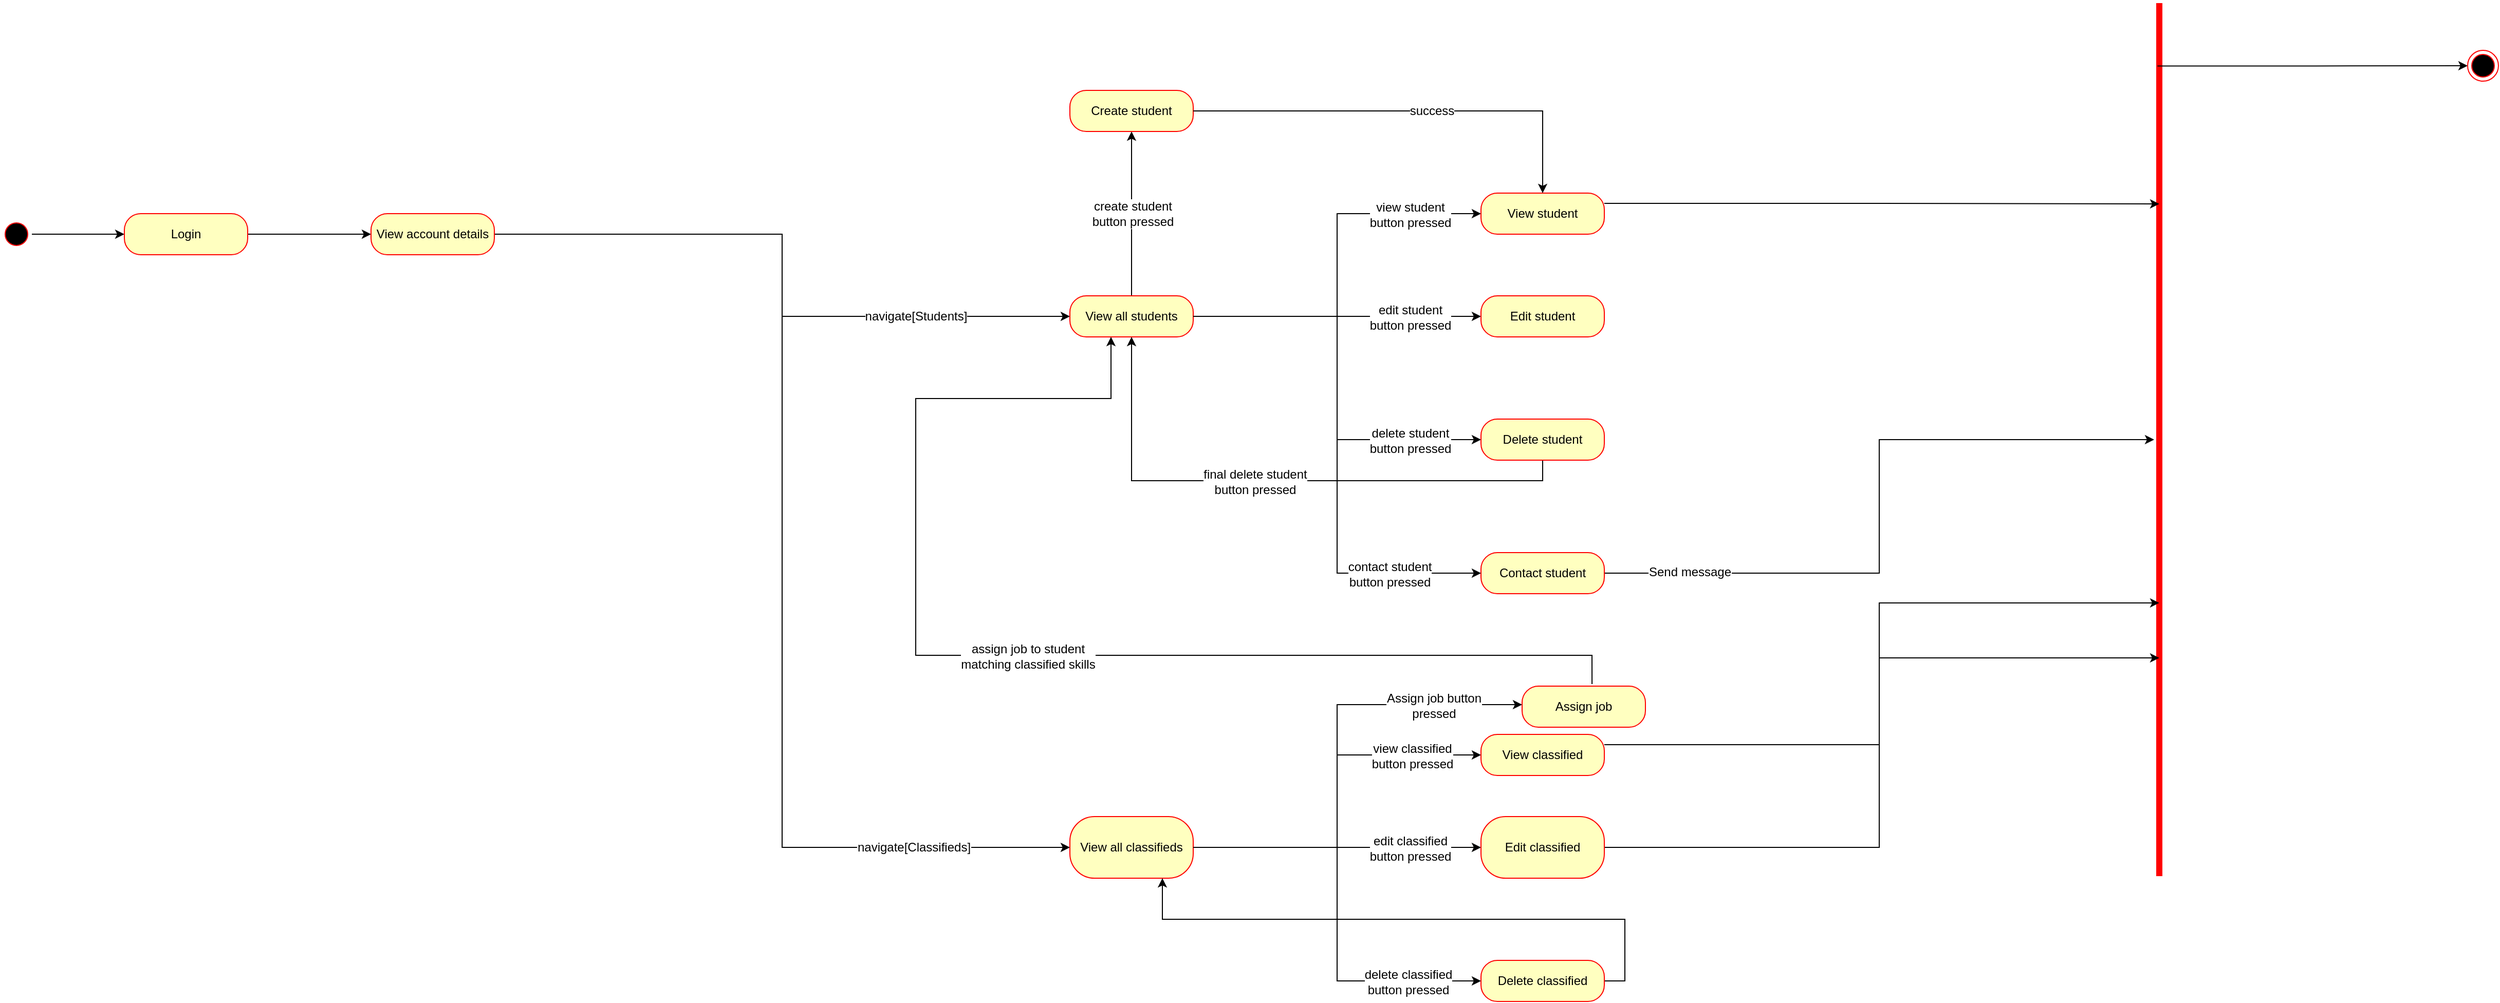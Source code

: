 <mxfile version="10.8.4" type="device"><diagram id="kYmqeh_AdEj0oz3ImW82" name="Page-1"><mxGraphModel dx="1507" dy="1028" grid="1" gridSize="10" guides="1" tooltips="1" connect="1" arrows="1" fold="1" page="1" pageScale="1" pageWidth="850" pageHeight="1100" math="0" shadow="0"><root><mxCell id="0"/><mxCell id="1" parent="0"/><mxCell id="CeO-m7Kv8562xFXYlu0M-1" style="edgeStyle=orthogonalEdgeStyle;rounded=0;orthogonalLoop=1;jettySize=auto;html=1;exitX=1;exitY=0.5;exitDx=0;exitDy=0;" parent="1" source="CeO-m7Kv8562xFXYlu0M-2" target="CeO-m7Kv8562xFXYlu0M-5" edge="1"><mxGeometry relative="1" as="geometry"/></mxCell><mxCell id="CeO-m7Kv8562xFXYlu0M-2" value="" style="ellipse;html=1;shape=startState;fillColor=#000000;strokeColor=#ff0000;" parent="1" vertex="1"><mxGeometry x="40" y="245" width="30" height="30" as="geometry"/></mxCell><mxCell id="iFgYuUDYx9bSyuPNs608-1" style="edgeStyle=orthogonalEdgeStyle;rounded=0;orthogonalLoop=1;jettySize=auto;html=1;entryX=0;entryY=0.5;entryDx=0;entryDy=0;" edge="1" parent="1" source="CeO-m7Kv8562xFXYlu0M-5" target="CeO-m7Kv8562xFXYlu0M-14"><mxGeometry relative="1" as="geometry"/></mxCell><mxCell id="CeO-m7Kv8562xFXYlu0M-5" value="Login" style="rounded=1;whiteSpace=wrap;html=1;arcSize=40;fontColor=#000000;fillColor=#ffffc0;strokeColor=#ff0000;" parent="1" vertex="1"><mxGeometry x="160" y="240" width="120" height="40" as="geometry"/></mxCell><mxCell id="CeO-m7Kv8562xFXYlu0M-10" style="edgeStyle=orthogonalEdgeStyle;rounded=0;orthogonalLoop=1;jettySize=auto;html=1;exitX=1;exitY=0.5;exitDx=0;exitDy=0;entryX=0;entryY=0.5;entryDx=0;entryDy=0;" parent="1" source="CeO-m7Kv8562xFXYlu0M-14" target="CeO-m7Kv8562xFXYlu0M-26" edge="1"><mxGeometry relative="1" as="geometry"><mxPoint x="1030" y="330" as="targetPoint"/></mxGeometry></mxCell><mxCell id="CeO-m7Kv8562xFXYlu0M-11" value="navigate[Students]" style="text;html=1;resizable=0;points=[];align=center;verticalAlign=middle;labelBackgroundColor=#ffffff;" parent="CeO-m7Kv8562xFXYlu0M-10" vertex="1" connectable="0"><mxGeometry x="0.621" y="3" relative="1" as="geometry"><mxPoint x="-29" y="2.5" as="offset"/></mxGeometry></mxCell><mxCell id="CeO-m7Kv8562xFXYlu0M-12" style="edgeStyle=orthogonalEdgeStyle;rounded=0;orthogonalLoop=1;jettySize=auto;html=1;exitX=1;exitY=0.5;exitDx=0;exitDy=0;entryX=0;entryY=0.5;entryDx=0;entryDy=0;" parent="1" source="CeO-m7Kv8562xFXYlu0M-14" target="CeO-m7Kv8562xFXYlu0M-54" edge="1"><mxGeometry relative="1" as="geometry"><mxPoint x="1080.429" y="710.143" as="targetPoint"/></mxGeometry></mxCell><mxCell id="CeO-m7Kv8562xFXYlu0M-13" value="navigate[Classifieds]" style="text;html=1;resizable=0;points=[];align=center;verticalAlign=middle;labelBackgroundColor=#ffffff;" parent="CeO-m7Kv8562xFXYlu0M-12" vertex="1" connectable="0"><mxGeometry x="0.693" y="1" relative="1" as="geometry"><mxPoint x="25" y="1" as="offset"/></mxGeometry></mxCell><mxCell id="CeO-m7Kv8562xFXYlu0M-14" value="View account details" style="rounded=1;whiteSpace=wrap;html=1;arcSize=40;fontColor=#000000;fillColor=#ffffc0;strokeColor=#ff0000;" parent="1" vertex="1"><mxGeometry x="400" y="240" width="120" height="40" as="geometry"/></mxCell><mxCell id="CeO-m7Kv8562xFXYlu0M-15" value="" style="shape=line;html=1;strokeWidth=6;strokeColor=#ff0000;rotation=-90;" parent="1" vertex="1"><mxGeometry x="1715" y="455" width="850" height="10" as="geometry"/></mxCell><mxCell id="CeO-m7Kv8562xFXYlu0M-16" style="edgeStyle=orthogonalEdgeStyle;rounded=0;orthogonalLoop=1;jettySize=auto;html=1;exitX=0.928;exitY=0.319;exitDx=0;exitDy=0;entryX=0;entryY=0.5;entryDx=0;entryDy=0;exitPerimeter=0;" parent="1" source="CeO-m7Kv8562xFXYlu0M-15" target="CeO-m7Kv8562xFXYlu0M-17" edge="1"><mxGeometry relative="1" as="geometry"><mxPoint x="2150" y="260" as="sourcePoint"/></mxGeometry></mxCell><mxCell id="CeO-m7Kv8562xFXYlu0M-17" value="" style="ellipse;html=1;shape=endState;fillColor=#000000;strokeColor=#ff0000;" parent="1" vertex="1"><mxGeometry x="2440" y="81" width="30" height="30" as="geometry"/></mxCell><mxCell id="CeO-m7Kv8562xFXYlu0M-18" style="edgeStyle=orthogonalEdgeStyle;rounded=0;orthogonalLoop=1;jettySize=auto;html=1;exitX=1;exitY=0.5;exitDx=0;exitDy=0;entryX=0;entryY=0.5;entryDx=0;entryDy=0;" parent="1" source="CeO-m7Kv8562xFXYlu0M-26" target="CeO-m7Kv8562xFXYlu0M-37" edge="1"><mxGeometry relative="1" as="geometry"/></mxCell><mxCell id="CeO-m7Kv8562xFXYlu0M-19" value="view student&lt;br&gt;button pressed&lt;br&gt;" style="text;html=1;resizable=0;points=[];align=center;verticalAlign=middle;labelBackgroundColor=#ffffff;" parent="CeO-m7Kv8562xFXYlu0M-18" vertex="1" connectable="0"><mxGeometry x="0.579" y="-2" relative="1" as="geometry"><mxPoint x="10.5" y="-1.5" as="offset"/></mxGeometry></mxCell><mxCell id="CeO-m7Kv8562xFXYlu0M-20" style="edgeStyle=orthogonalEdgeStyle;rounded=0;orthogonalLoop=1;jettySize=auto;html=1;exitX=1;exitY=0.5;exitDx=0;exitDy=0;entryX=0;entryY=0.5;entryDx=0;entryDy=0;" parent="1" source="CeO-m7Kv8562xFXYlu0M-26" target="CeO-m7Kv8562xFXYlu0M-32" edge="1"><mxGeometry relative="1" as="geometry"/></mxCell><mxCell id="CeO-m7Kv8562xFXYlu0M-21" value="edit student&lt;br&gt;button pressed&lt;br&gt;" style="text;html=1;resizable=0;points=[];align=center;verticalAlign=middle;labelBackgroundColor=#ffffff;" parent="CeO-m7Kv8562xFXYlu0M-20" vertex="1" connectable="0"><mxGeometry x="0.146" y="-2" relative="1" as="geometry"><mxPoint x="50.5" y="-1.5" as="offset"/></mxGeometry></mxCell><mxCell id="CeO-m7Kv8562xFXYlu0M-22" style="edgeStyle=orthogonalEdgeStyle;rounded=0;orthogonalLoop=1;jettySize=auto;html=1;exitX=1;exitY=0.5;exitDx=0;exitDy=0;entryX=0;entryY=0.5;entryDx=0;entryDy=0;" parent="1" source="CeO-m7Kv8562xFXYlu0M-26" target="CeO-m7Kv8562xFXYlu0M-35" edge="1"><mxGeometry relative="1" as="geometry"/></mxCell><mxCell id="CeO-m7Kv8562xFXYlu0M-23" value="delete student&lt;br&gt;button pressed&lt;br&gt;" style="text;html=1;resizable=0;points=[];align=center;verticalAlign=middle;labelBackgroundColor=#ffffff;" parent="CeO-m7Kv8562xFXYlu0M-22" vertex="1" connectable="0"><mxGeometry x="0.704" y="-1" relative="1" as="geometry"><mxPoint x="-10.5" y="-0.5" as="offset"/></mxGeometry></mxCell><mxCell id="CeO-m7Kv8562xFXYlu0M-24" style="edgeStyle=orthogonalEdgeStyle;rounded=0;orthogonalLoop=1;jettySize=auto;html=1;exitX=0.5;exitY=0;exitDx=0;exitDy=0;" parent="1" source="CeO-m7Kv8562xFXYlu0M-26" target="CeO-m7Kv8562xFXYlu0M-29" edge="1"><mxGeometry relative="1" as="geometry"/></mxCell><mxCell id="CeO-m7Kv8562xFXYlu0M-25" value="create student&lt;br&gt;button pressed&lt;br&gt;" style="text;html=1;resizable=0;points=[];align=center;verticalAlign=middle;labelBackgroundColor=#ffffff;" parent="CeO-m7Kv8562xFXYlu0M-24" vertex="1" connectable="0"><mxGeometry x="-0.175" y="1" relative="1" as="geometry"><mxPoint x="1.5" y="-14" as="offset"/></mxGeometry></mxCell><mxCell id="CeO-m7Kv8562xFXYlu0M-26" value="View all students" style="rounded=1;whiteSpace=wrap;html=1;arcSize=40;fontColor=#000000;fillColor=#ffffc0;strokeColor=#ff0000;" parent="1" vertex="1"><mxGeometry x="1080" y="320" width="120" height="40" as="geometry"/></mxCell><mxCell id="CeO-m7Kv8562xFXYlu0M-29" value="Create student" style="rounded=1;whiteSpace=wrap;html=1;arcSize=40;fontColor=#000000;fillColor=#ffffc0;strokeColor=#ff0000;" parent="1" vertex="1"><mxGeometry x="1080" y="120" width="120" height="40" as="geometry"/></mxCell><mxCell id="CeO-m7Kv8562xFXYlu0M-32" value="Edit student" style="rounded=1;whiteSpace=wrap;html=1;arcSize=40;fontColor=#000000;fillColor=#ffffc0;strokeColor=#ff0000;" parent="1" vertex="1"><mxGeometry x="1480" y="320" width="120" height="40" as="geometry"/></mxCell><mxCell id="CeO-m7Kv8562xFXYlu0M-33" style="edgeStyle=orthogonalEdgeStyle;rounded=0;orthogonalLoop=1;jettySize=auto;html=1;exitX=0.5;exitY=1;exitDx=0;exitDy=0;entryX=0.5;entryY=1;entryDx=0;entryDy=0;" parent="1" source="CeO-m7Kv8562xFXYlu0M-35" target="CeO-m7Kv8562xFXYlu0M-26" edge="1"><mxGeometry relative="1" as="geometry"/></mxCell><mxCell id="CeO-m7Kv8562xFXYlu0M-34" value="final delete student&lt;br&gt;button pressed&lt;br&gt;" style="text;html=1;resizable=0;points=[];align=center;verticalAlign=middle;labelBackgroundColor=#ffffff;" parent="CeO-m7Kv8562xFXYlu0M-33" vertex="1" connectable="0"><mxGeometry x="-0.113" y="4" relative="1" as="geometry"><mxPoint x="-51.5" y="-3.5" as="offset"/></mxGeometry></mxCell><mxCell id="CeO-m7Kv8562xFXYlu0M-35" value="Delete student" style="rounded=1;whiteSpace=wrap;html=1;arcSize=40;fontColor=#000000;fillColor=#ffffc0;strokeColor=#ff0000;" parent="1" vertex="1"><mxGeometry x="1480" y="440" width="120" height="40" as="geometry"/></mxCell><mxCell id="CeO-m7Kv8562xFXYlu0M-36" style="edgeStyle=orthogonalEdgeStyle;rounded=0;orthogonalLoop=1;jettySize=auto;html=1;exitX=1;exitY=0.25;exitDx=0;exitDy=0;entryX=0.77;entryY=0.5;entryDx=0;entryDy=0;entryPerimeter=0;" parent="1" source="CeO-m7Kv8562xFXYlu0M-37" target="CeO-m7Kv8562xFXYlu0M-15" edge="1"><mxGeometry relative="1" as="geometry"><mxPoint x="2130" y="230.143" as="targetPoint"/></mxGeometry></mxCell><mxCell id="CeO-m7Kv8562xFXYlu0M-37" value="View student" style="rounded=1;whiteSpace=wrap;html=1;arcSize=40;fontColor=#000000;fillColor=#ffffc0;strokeColor=#ff0000;" parent="1" vertex="1"><mxGeometry x="1480" y="220" width="120" height="40" as="geometry"/></mxCell><mxCell id="CeO-m7Kv8562xFXYlu0M-40" style="edgeStyle=orthogonalEdgeStyle;rounded=0;orthogonalLoop=1;jettySize=auto;html=1;exitX=1;exitY=0.5;exitDx=0;exitDy=0;" parent="1" source="CeO-m7Kv8562xFXYlu0M-29" target="CeO-m7Kv8562xFXYlu0M-37" edge="1"><mxGeometry relative="1" as="geometry"><mxPoint x="1399.667" y="105.333" as="sourcePoint"/></mxGeometry></mxCell><mxCell id="CeO-m7Kv8562xFXYlu0M-41" value="success" style="text;html=1;resizable=0;points=[];align=center;verticalAlign=middle;labelBackgroundColor=#ffffff;" parent="CeO-m7Kv8562xFXYlu0M-40" vertex="1" connectable="0"><mxGeometry x="0.116" y="1" relative="1" as="geometry"><mxPoint x="-3" y="0.5" as="offset"/></mxGeometry></mxCell><mxCell id="CeO-m7Kv8562xFXYlu0M-48" style="edgeStyle=orthogonalEdgeStyle;rounded=0;orthogonalLoop=1;jettySize=auto;html=1;exitX=1;exitY=0.5;exitDx=0;exitDy=0;entryX=0;entryY=0.5;entryDx=0;entryDy=0;" parent="1" source="CeO-m7Kv8562xFXYlu0M-54" target="CeO-m7Kv8562xFXYlu0M-62" edge="1"><mxGeometry relative="1" as="geometry"/></mxCell><mxCell id="CeO-m7Kv8562xFXYlu0M-49" value="view classified&lt;br&gt;button pressed&lt;br&gt;" style="text;html=1;resizable=0;points=[];align=center;verticalAlign=middle;labelBackgroundColor=#ffffff;" parent="CeO-m7Kv8562xFXYlu0M-48" vertex="1" connectable="0"><mxGeometry x="0.579" y="-2" relative="1" as="geometry"><mxPoint x="10.5" y="-1.5" as="offset"/></mxGeometry></mxCell><mxCell id="CeO-m7Kv8562xFXYlu0M-50" style="edgeStyle=orthogonalEdgeStyle;rounded=0;orthogonalLoop=1;jettySize=auto;html=1;exitX=1;exitY=0.5;exitDx=0;exitDy=0;entryX=0;entryY=0.5;entryDx=0;entryDy=0;" parent="1" source="CeO-m7Kv8562xFXYlu0M-54" target="CeO-m7Kv8562xFXYlu0M-57" edge="1"><mxGeometry relative="1" as="geometry"/></mxCell><mxCell id="CeO-m7Kv8562xFXYlu0M-51" value="edit classified&lt;br&gt;button pressed&lt;br&gt;" style="text;html=1;resizable=0;points=[];align=center;verticalAlign=middle;labelBackgroundColor=#ffffff;" parent="CeO-m7Kv8562xFXYlu0M-50" vertex="1" connectable="0"><mxGeometry x="0.146" y="-2" relative="1" as="geometry"><mxPoint x="50.5" y="-1.5" as="offset"/></mxGeometry></mxCell><mxCell id="CeO-m7Kv8562xFXYlu0M-52" style="edgeStyle=orthogonalEdgeStyle;rounded=0;orthogonalLoop=1;jettySize=auto;html=1;exitX=1;exitY=0.5;exitDx=0;exitDy=0;entryX=0;entryY=0.5;entryDx=0;entryDy=0;" parent="1" source="CeO-m7Kv8562xFXYlu0M-54" target="CeO-m7Kv8562xFXYlu0M-60" edge="1"><mxGeometry relative="1" as="geometry"/></mxCell><mxCell id="CeO-m7Kv8562xFXYlu0M-53" value="delete classified&lt;br&gt;button pressed&lt;br&gt;" style="text;html=1;resizable=0;points=[];align=center;verticalAlign=middle;labelBackgroundColor=#ffffff;" parent="CeO-m7Kv8562xFXYlu0M-52" vertex="1" connectable="0"><mxGeometry x="0.704" y="-1" relative="1" as="geometry"><mxPoint x="-10.5" y="-0.5" as="offset"/></mxGeometry></mxCell><mxCell id="CeO-m7Kv8562xFXYlu0M-54" value="View all classifieds" style="rounded=1;whiteSpace=wrap;html=1;arcSize=40;fontColor=#000000;fillColor=#ffffc0;strokeColor=#ff0000;" parent="1" vertex="1"><mxGeometry x="1080" y="827" width="120" height="60" as="geometry"/></mxCell><mxCell id="iFgYuUDYx9bSyuPNs608-2" style="edgeStyle=orthogonalEdgeStyle;rounded=0;orthogonalLoop=1;jettySize=auto;html=1;exitX=1;exitY=0.5;exitDx=0;exitDy=0;entryX=0.25;entryY=0.5;entryDx=0;entryDy=0;entryPerimeter=0;" edge="1" parent="1" source="CeO-m7Kv8562xFXYlu0M-57" target="CeO-m7Kv8562xFXYlu0M-15"><mxGeometry relative="1" as="geometry"/></mxCell><mxCell id="CeO-m7Kv8562xFXYlu0M-57" value="Edit classified" style="rounded=1;whiteSpace=wrap;html=1;arcSize=40;fontColor=#000000;fillColor=#ffffc0;strokeColor=#ff0000;" parent="1" vertex="1"><mxGeometry x="1480" y="827" width="120" height="60" as="geometry"/></mxCell><mxCell id="iFgYuUDYx9bSyuPNs608-3" style="edgeStyle=orthogonalEdgeStyle;rounded=0;orthogonalLoop=1;jettySize=auto;html=1;exitX=1;exitY=0.5;exitDx=0;exitDy=0;entryX=0.75;entryY=1;entryDx=0;entryDy=0;" edge="1" parent="1" source="CeO-m7Kv8562xFXYlu0M-60" target="CeO-m7Kv8562xFXYlu0M-54"><mxGeometry relative="1" as="geometry"/></mxCell><mxCell id="CeO-m7Kv8562xFXYlu0M-60" value="Delete classified" style="rounded=1;whiteSpace=wrap;html=1;arcSize=40;fontColor=#000000;fillColor=#ffffc0;strokeColor=#ff0000;" parent="1" vertex="1"><mxGeometry x="1480" y="967" width="120" height="40" as="geometry"/></mxCell><mxCell id="CeO-m7Kv8562xFXYlu0M-61" style="edgeStyle=orthogonalEdgeStyle;rounded=0;orthogonalLoop=1;jettySize=auto;html=1;exitX=1;exitY=0.25;exitDx=0;exitDy=0;entryX=0.313;entryY=0.5;entryDx=0;entryDy=0;entryPerimeter=0;" parent="1" source="CeO-m7Kv8562xFXYlu0M-62" target="CeO-m7Kv8562xFXYlu0M-15" edge="1"><mxGeometry relative="1" as="geometry"><mxPoint x="2130" y="619" as="targetPoint"/></mxGeometry></mxCell><mxCell id="CeO-m7Kv8562xFXYlu0M-62" value="View classified" style="rounded=1;whiteSpace=wrap;html=1;arcSize=40;fontColor=#000000;fillColor=#ffffc0;strokeColor=#ff0000;" parent="1" vertex="1"><mxGeometry x="1480" y="747" width="120" height="40" as="geometry"/></mxCell><mxCell id="CeO-m7Kv8562xFXYlu0M-68" style="edgeStyle=orthogonalEdgeStyle;rounded=0;orthogonalLoop=1;jettySize=auto;html=1;exitX=0.567;exitY=-0.05;exitDx=0;exitDy=0;exitPerimeter=0;" parent="1" source="CeO-m7Kv8562xFXYlu0M-70" target="CeO-m7Kv8562xFXYlu0M-26" edge="1"><mxGeometry relative="1" as="geometry"><mxPoint x="1540" y="585" as="sourcePoint"/><mxPoint x="1070" y="350" as="targetPoint"/><Array as="points"><mxPoint x="1588" y="670"/><mxPoint x="930" y="670"/><mxPoint x="930" y="420"/><mxPoint x="1120" y="420"/></Array></mxGeometry></mxCell><mxCell id="CeO-m7Kv8562xFXYlu0M-69" value="assign job to student &lt;br&gt;matching classified skills&lt;br&gt;" style="text;html=1;resizable=0;points=[];align=center;verticalAlign=middle;labelBackgroundColor=#ffffff;" parent="CeO-m7Kv8562xFXYlu0M-68" vertex="1" connectable="0"><mxGeometry x="-0.113" y="4" relative="1" as="geometry"><mxPoint x="-51.5" y="-3.5" as="offset"/></mxGeometry></mxCell><mxCell id="CeO-m7Kv8562xFXYlu0M-70" value="Assign job&lt;br&gt;" style="rounded=1;whiteSpace=wrap;html=1;arcSize=40;fontColor=#000000;fillColor=#ffffc0;strokeColor=#ff0000;" parent="1" vertex="1"><mxGeometry x="1520" y="700" width="120" height="40" as="geometry"/></mxCell><mxCell id="CeO-m7Kv8562xFXYlu0M-73" style="edgeStyle=orthogonalEdgeStyle;rounded=0;orthogonalLoop=1;jettySize=auto;html=1;exitX=1;exitY=0.5;exitDx=0;exitDy=0;entryX=0;entryY=0.5;entryDx=0;entryDy=0;" parent="1" source="CeO-m7Kv8562xFXYlu0M-54" edge="1"><mxGeometry relative="1" as="geometry"><mxPoint x="1210" y="867" as="sourcePoint"/><mxPoint x="1520" y="718" as="targetPoint"/><Array as="points"><mxPoint x="1340" y="857"/><mxPoint x="1340" y="718"/></Array></mxGeometry></mxCell><mxCell id="CeO-m7Kv8562xFXYlu0M-74" value="Assign job button&lt;br&gt;pressed&lt;br&gt;" style="text;html=1;resizable=0;points=[];align=center;verticalAlign=middle;labelBackgroundColor=#ffffff;" parent="CeO-m7Kv8562xFXYlu0M-73" vertex="1" connectable="0"><mxGeometry x="0.579" y="-2" relative="1" as="geometry"><mxPoint x="10.5" y="-1.5" as="offset"/></mxGeometry></mxCell><mxCell id="CeO-m7Kv8562xFXYlu0M-78" style="edgeStyle=orthogonalEdgeStyle;rounded=0;orthogonalLoop=1;jettySize=auto;html=1;exitX=1;exitY=0.5;exitDx=0;exitDy=0;" parent="1" source="CeO-m7Kv8562xFXYlu0M-75" target="CeO-m7Kv8562xFXYlu0M-15" edge="1"><mxGeometry relative="1" as="geometry"><mxPoint x="1890" y="460" as="targetPoint"/><mxPoint x="1835" y="590.333" as="sourcePoint"/></mxGeometry></mxCell><mxCell id="CeO-m7Kv8562xFXYlu0M-75" value="Contact student" style="rounded=1;whiteSpace=wrap;html=1;arcSize=40;fontColor=#000000;fillColor=#ffffc0;strokeColor=#ff0000;" parent="1" vertex="1"><mxGeometry x="1480" y="570" width="120" height="40" as="geometry"/></mxCell><mxCell id="CeO-m7Kv8562xFXYlu0M-76" style="edgeStyle=orthogonalEdgeStyle;rounded=0;orthogonalLoop=1;jettySize=auto;html=1;exitX=1;exitY=0.5;exitDx=0;exitDy=0;entryX=0;entryY=0.5;entryDx=0;entryDy=0;" parent="1" source="CeO-m7Kv8562xFXYlu0M-26" target="CeO-m7Kv8562xFXYlu0M-75" edge="1"><mxGeometry relative="1" as="geometry"><mxPoint x="1210" y="350" as="sourcePoint"/><mxPoint x="1490" y="470" as="targetPoint"/><Array as="points"><mxPoint x="1340" y="340"/><mxPoint x="1340" y="590"/></Array></mxGeometry></mxCell><mxCell id="CeO-m7Kv8562xFXYlu0M-77" value="contact student&lt;br&gt;button pressed&lt;br&gt;" style="text;html=1;resizable=0;points=[];align=center;verticalAlign=middle;labelBackgroundColor=#ffffff;" parent="CeO-m7Kv8562xFXYlu0M-76" vertex="1" connectable="0"><mxGeometry x="0.704" y="-1" relative="1" as="geometry"><mxPoint x="-10.5" y="-0.5" as="offset"/></mxGeometry></mxCell><mxCell id="CeO-m7Kv8562xFXYlu0M-84" value="Send message" style="text;html=1;resizable=0;points=[];align=center;verticalAlign=middle;labelBackgroundColor=#ffffff;" parent="1" vertex="1" connectable="0"><mxGeometry x="1699.5" y="590" as="geometry"><mxPoint x="-17" y="-1.5" as="offset"/></mxGeometry></mxCell></root></mxGraphModel></diagram></mxfile>